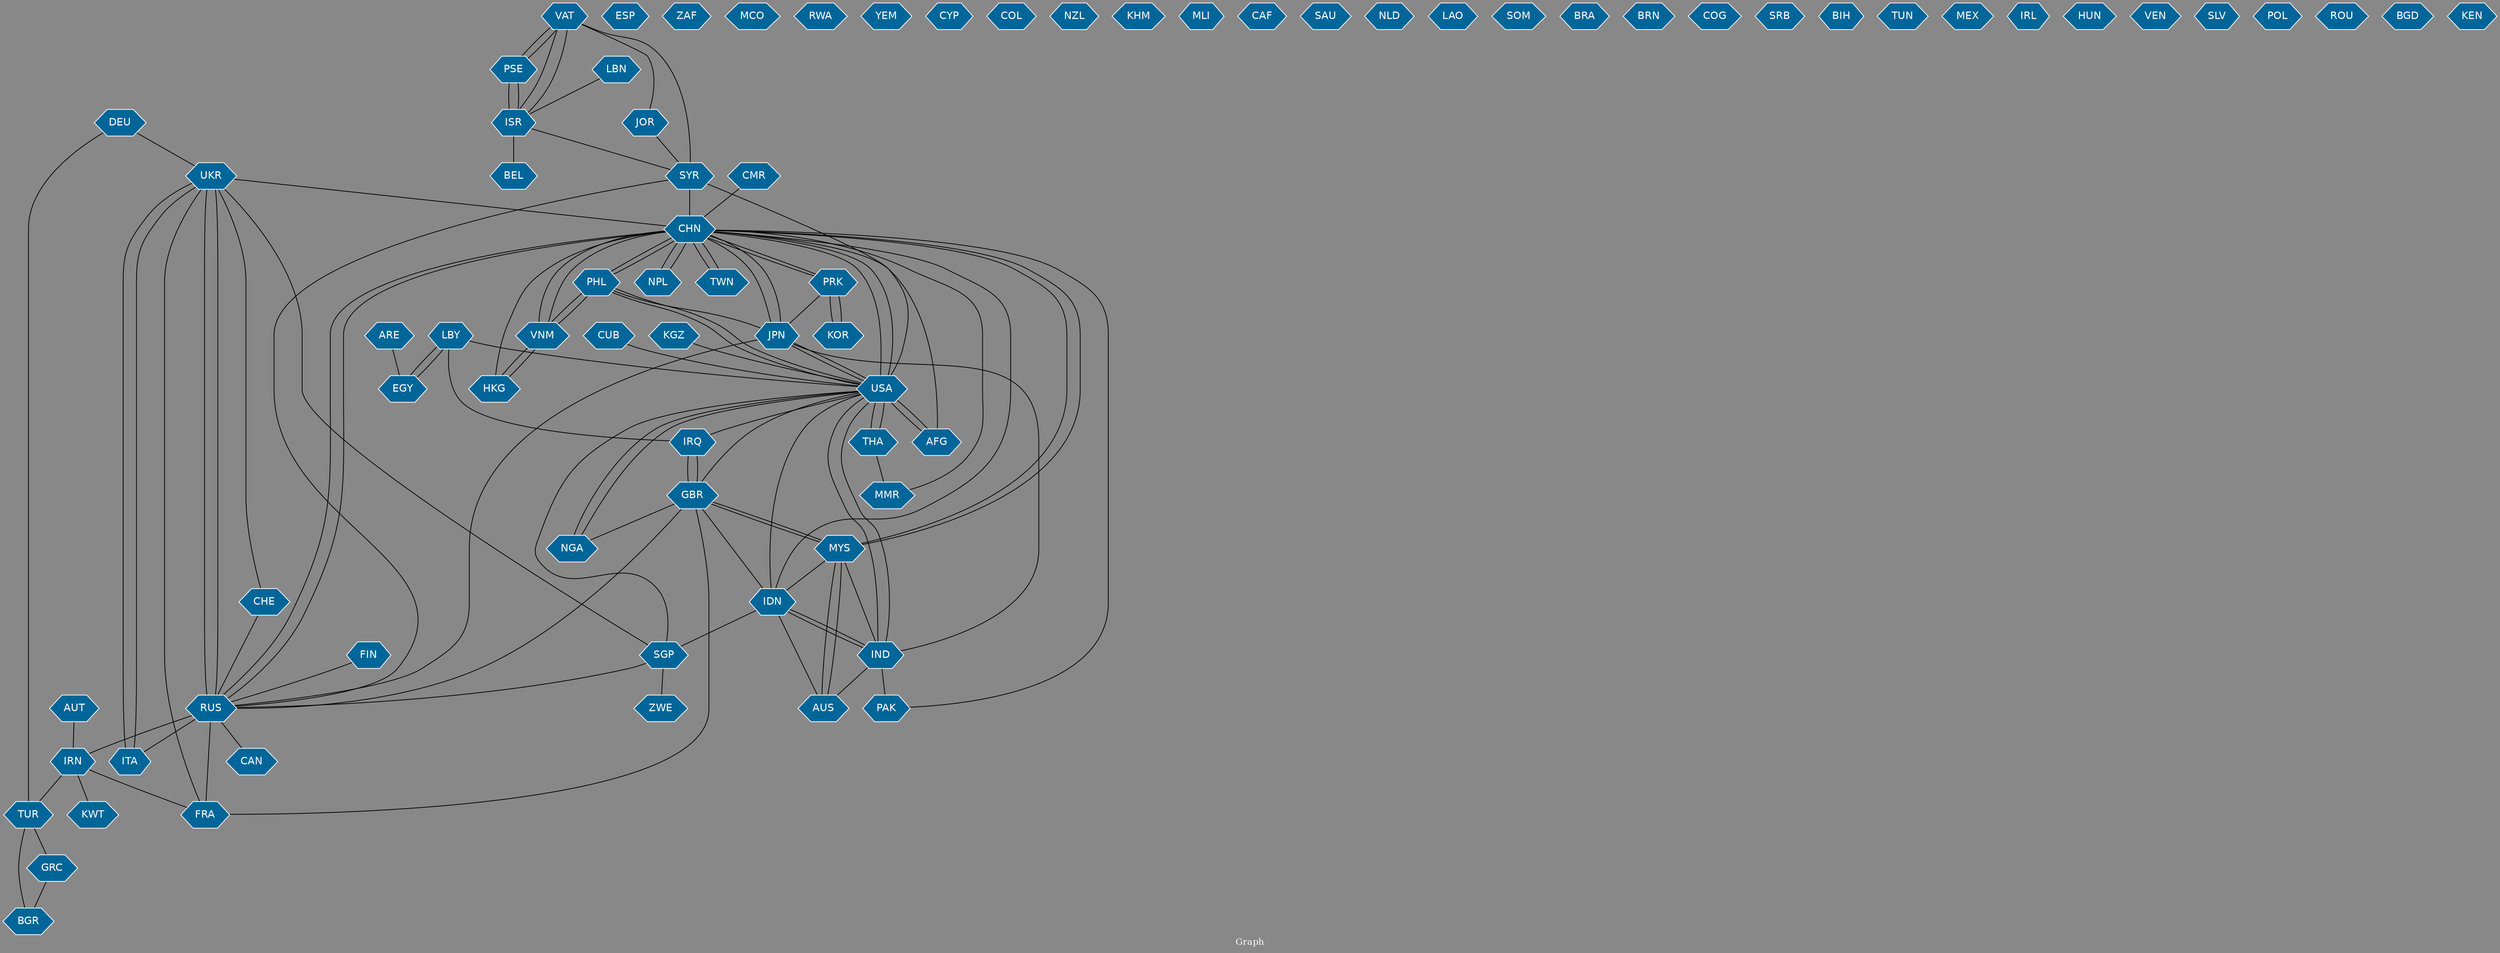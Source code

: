 // Countries together in item graph
graph {
	graph [bgcolor="#888888" fontcolor=white fontsize=12 label="Graph" outputorder=edgesfirst overlap=prism]
	node [color=white fillcolor="#006699" fontcolor=white fontname=Helvetica shape=hexagon style=filled]
	edge [arrowhead=open color=black fontcolor=white fontname=Courier fontsize=12]
		TUR [label=TUR]
		SYR [label=SYR]
		PHL [label=PHL]
		CHN [label=CHN]
		EGY [label=EGY]
		LBY [label=LBY]
		SGP [label=SGP]
		RUS [label=RUS]
		UKR [label=UKR]
		ESP [label=ESP]
		JPN [label=JPN]
		PSE [label=PSE]
		AFG [label=AFG]
		AUS [label=AUS]
		VAT [label=VAT]
		USA [label=USA]
		CAN [label=CAN]
		FRA [label=FRA]
		THA [label=THA]
		ZAF [label=ZAF]
		IDN [label=IDN]
		IND [label=IND]
		NGA [label=NGA]
		ISR [label=ISR]
		GBR [label=GBR]
		MCO [label=MCO]
		KOR [label=KOR]
		MYS [label=MYS]
		RWA [label=RWA]
		MMR [label=MMR]
		PRK [label=PRK]
		DEU [label=DEU]
		IRN [label=IRN]
		FIN [label=FIN]
		KGZ [label=KGZ]
		YEM [label=YEM]
		CYP [label=CYP]
		COL [label=COL]
		PAK [label=PAK]
		NZL [label=NZL]
		CHE [label=CHE]
		VNM [label=VNM]
		ZWE [label=ZWE]
		KHM [label=KHM]
		MLI [label=MLI]
		CAF [label=CAF]
		ARE [label=ARE]
		SAU [label=SAU]
		NPL [label=NPL]
		AUT [label=AUT]
		NLD [label=NLD]
		LAO [label=LAO]
		SOM [label=SOM]
		IRQ [label=IRQ]
		HKG [label=HKG]
		BRA [label=BRA]
		TWN [label=TWN]
		BRN [label=BRN]
		COG [label=COG]
		ITA [label=ITA]
		SRB [label=SRB]
		BIH [label=BIH]
		TUN [label=TUN]
		BEL [label=BEL]
		MEX [label=MEX]
		IRL [label=IRL]
		LBN [label=LBN]
		CUB [label=CUB]
		GRC [label=GRC]
		JOR [label=JOR]
		CMR [label=CMR]
		HUN [label=HUN]
		VEN [label=VEN]
		SLV [label=SLV]
		POL [label=POL]
		ROU [label=ROU]
		BGD [label=BGD]
		KEN [label=KEN]
		KWT [label=KWT]
		BGR [label=BGR]
			SGP -- ZWE [weight=1]
			IRQ -- GBR [weight=1]
			USA -- THA [weight=1]
			CHE -- RUS [weight=1]
			CHN -- NPL [weight=2]
			PRK -- CHN [weight=2]
			GRC -- BGR [weight=1]
			THA -- USA [weight=2]
			IND -- JPN [weight=1]
			USA -- NGA [weight=1]
			RUS -- CAN [weight=1]
			PHL -- USA [weight=4]
			AFG -- USA [weight=4]
			PSE -- VAT [weight=4]
			VAT -- SYR [weight=4]
			VNM -- CHN [weight=6]
			CHN -- PRK [weight=1]
			LBY -- USA [weight=1]
			RUS -- IRN [weight=1]
			JOR -- SYR [weight=1]
			JPN -- CHN [weight=4]
			ITA -- UKR [weight=1]
			TUR -- BGR [weight=1]
			AUT -- IRN [weight=1]
			ARE -- EGY [weight=1]
			VNM -- PHL [weight=1]
			IDN -- USA [weight=2]
			TWN -- CHN [weight=1]
			KOR -- PRK [weight=3]
			USA -- AFG [weight=7]
			JPN -- USA [weight=1]
			CHN -- USA [weight=5]
			MYS -- GBR [weight=2]
			USA -- PHL [weight=1]
			IRN -- KWT [weight=1]
			IRN -- FRA [weight=1]
			IND -- USA [weight=1]
			ISR -- BEL [weight=1]
			CHN -- TWN [weight=1]
			TUR -- GRC [weight=1]
			ISR -- VAT [weight=6]
			PHL -- VNM [weight=1]
			CMR -- CHN [weight=1]
			IDN -- IND [weight=3]
			USA -- IRQ [weight=2]
			CHN -- JPN [weight=10]
			SYR -- RUS [weight=1]
			PSE -- ISR [weight=8]
			HKG -- CHN [weight=2]
			SGP -- RUS [weight=1]
			IDN -- SGP [weight=1]
			VAT -- ISR [weight=2]
			LBY -- IRQ [weight=2]
			GBR -- IRQ [weight=2]
			IDN -- AUS [weight=3]
			GBR -- IDN [weight=1]
			SGP -- UKR [weight=1]
			ISR -- PSE [weight=3]
			IND -- PAK [weight=2]
			FRA -- GBR [weight=2]
			MYS -- AUS [weight=3]
			GBR -- NGA [weight=1]
			FIN -- RUS [weight=1]
			UKR -- CHE [weight=1]
			NGA -- USA [weight=1]
			MYS -- IDN [weight=1]
			THA -- MMR [weight=2]
			IND -- IDN [weight=1]
			CHN -- PHL [weight=7]
			PHL -- JPN [weight=1]
			PRK -- KOR [weight=2]
			RUS -- UKR [weight=33]
			CHN -- MYS [weight=1]
			FRA -- RUS [weight=1]
			IDN -- CHN [weight=1]
			IRN -- TUR [weight=1]
			KGZ -- USA [weight=1]
			LBY -- EGY [weight=1]
			EGY -- LBY [weight=1]
			IND -- MYS [weight=1]
			GBR -- USA [weight=1]
			SGP -- USA [weight=1]
			SYR -- USA [weight=2]
			DEU -- UKR [weight=1]
			UKR -- RUS [weight=32]
			VAT -- JOR [weight=1]
			ISR -- SYR [weight=1]
			USA -- JPN [weight=1]
			LBN -- ISR [weight=1]
			UKR -- CHN [weight=1]
			UKR -- ITA [weight=1]
			HKG -- VNM [weight=1]
			USA -- IND [weight=2]
			DEU -- TUR [weight=1]
			VAT -- PSE [weight=2]
			IND -- AUS [weight=1]
			CHN -- RUS [weight=2]
			NPL -- CHN [weight=1]
			JPN -- RUS [weight=2]
			RUS -- GBR [weight=5]
			CUB -- USA [weight=1]
			SYR -- CHN [weight=1]
			VNM -- HKG [weight=1]
			USA -- CHN [weight=6]
			CHN -- AFG [weight=1]
			PHL -- CHN [weight=7]
			CHN -- VNM [weight=10]
			PRK -- JPN [weight=2]
			CHN -- PAK [weight=1]
			GBR -- MYS [weight=2]
			FRA -- UKR [weight=1]
			MYS -- CHN [weight=2]
			RUS -- CHN [weight=1]
			RUS -- ITA [weight=1]
			MMR -- CHN [weight=2]
			AUS -- MYS [weight=2]
}